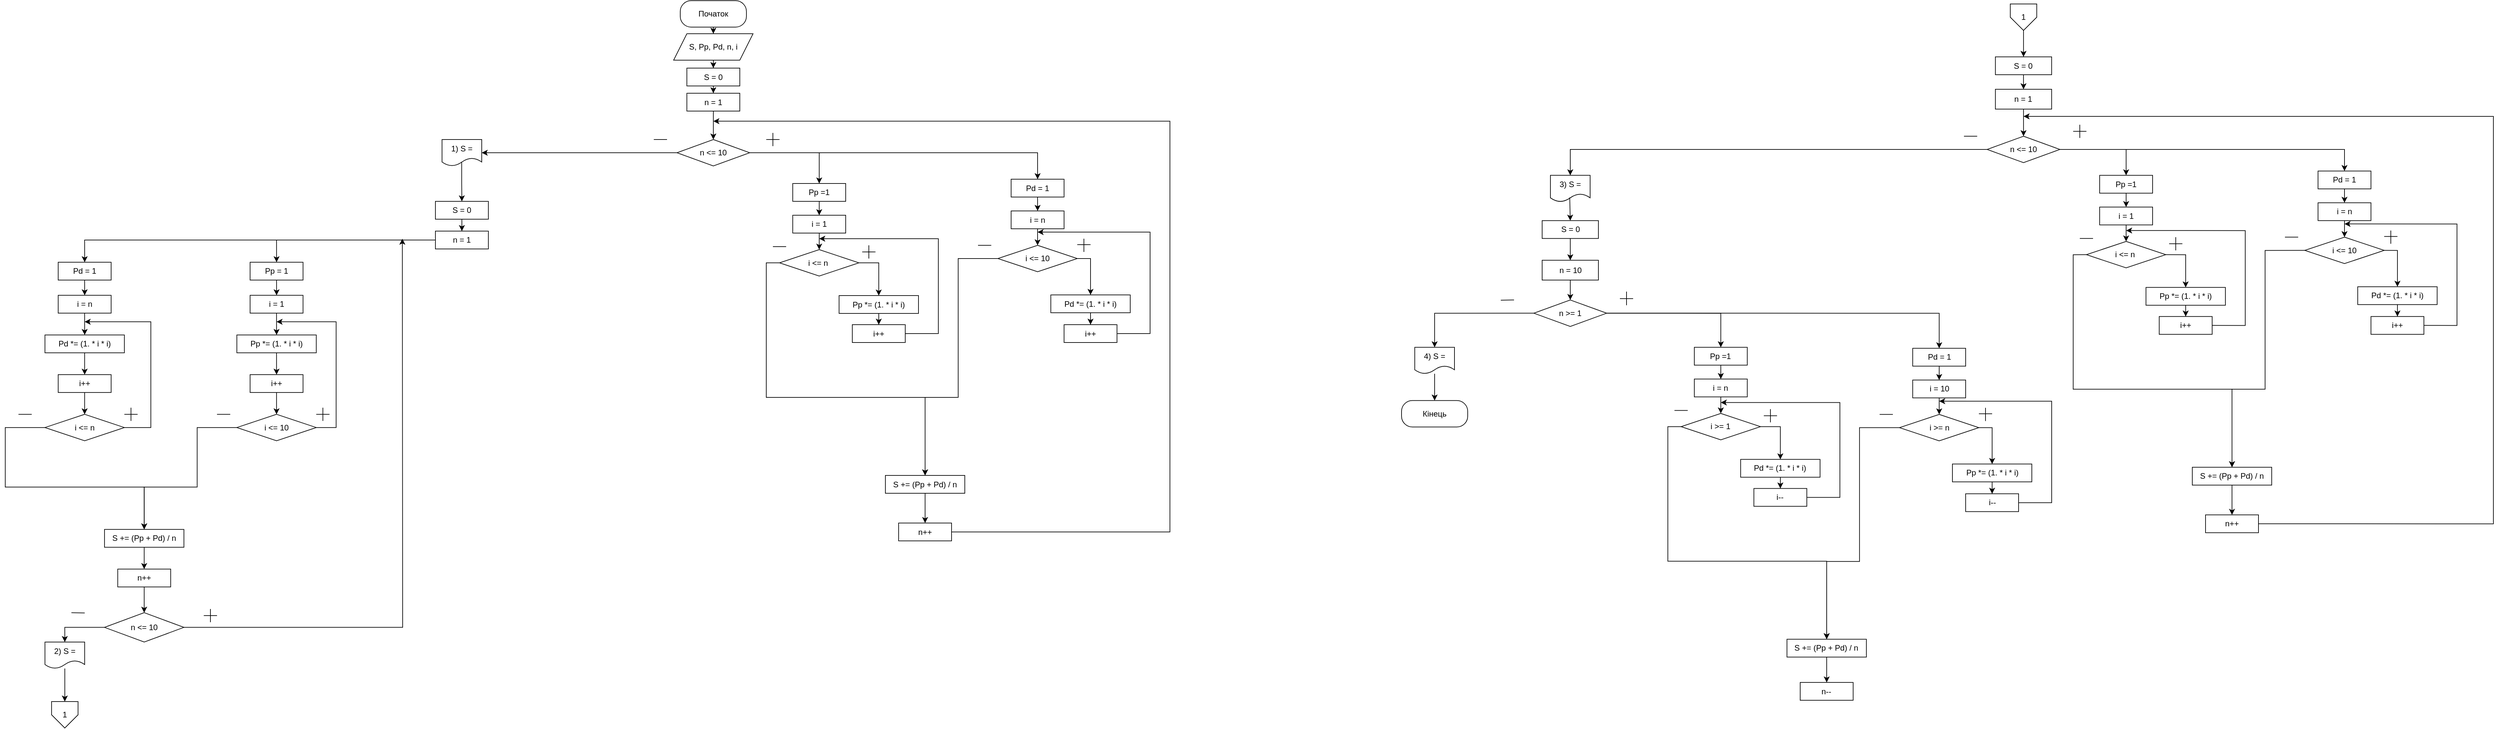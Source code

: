 <mxfile version="13.9.9" type="device"><diagram id="enrXpUHirnTgjSN3l07B" name="Page-1"><mxGraphModel dx="6040" dy="3035" grid="1" gridSize="10" guides="1" tooltips="1" connect="1" arrows="1" fold="1" page="1" pageScale="1" pageWidth="850" pageHeight="1100" math="0" shadow="0"><root><mxCell id="0"/><mxCell id="1" parent="0"/><mxCell id="nS1CBfjWPmIzLKAYrI3c-2" style="edgeStyle=orthogonalEdgeStyle;rounded=0;orthogonalLoop=1;jettySize=auto;html=1;entryX=0.5;entryY=0;entryDx=0;entryDy=0;endArrow=classic;endFill=1;" edge="1" parent="1" source="nS1CBfjWPmIzLKAYrI3c-3" target="nS1CBfjWPmIzLKAYrI3c-5"><mxGeometry relative="1" as="geometry"/></mxCell><mxCell id="nS1CBfjWPmIzLKAYrI3c-3" value="Початок" style="rounded=1;whiteSpace=wrap;html=1;arcSize=41;" vertex="1" parent="1"><mxGeometry x="490" y="-1.776e-15" width="100" height="40" as="geometry"/></mxCell><mxCell id="nS1CBfjWPmIzLKAYrI3c-4" style="edgeStyle=orthogonalEdgeStyle;rounded=0;orthogonalLoop=1;jettySize=auto;html=1;entryX=0.5;entryY=0;entryDx=0;entryDy=0;endArrow=classic;endFill=1;" edge="1" parent="1" source="nS1CBfjWPmIzLKAYrI3c-5" target="nS1CBfjWPmIzLKAYrI3c-7"><mxGeometry relative="1" as="geometry"/></mxCell><mxCell id="nS1CBfjWPmIzLKAYrI3c-5" value="S, Pp, Pd, n, i" style="shape=parallelogram;perimeter=parallelogramPerimeter;whiteSpace=wrap;html=1;fixedSize=1;" vertex="1" parent="1"><mxGeometry x="480" y="50.0" width="120" height="40" as="geometry"/></mxCell><mxCell id="nS1CBfjWPmIzLKAYrI3c-6" style="edgeStyle=orthogonalEdgeStyle;rounded=0;orthogonalLoop=1;jettySize=auto;html=1;entryX=0.5;entryY=0;entryDx=0;entryDy=0;endArrow=classic;endFill=1;" edge="1" parent="1" source="nS1CBfjWPmIzLKAYrI3c-7" target="nS1CBfjWPmIzLKAYrI3c-9"><mxGeometry relative="1" as="geometry"/></mxCell><mxCell id="nS1CBfjWPmIzLKAYrI3c-7" value="S = 0" style="rounded=0;whiteSpace=wrap;html=1;" vertex="1" parent="1"><mxGeometry x="500" y="102" width="80" height="27" as="geometry"/></mxCell><mxCell id="nS1CBfjWPmIzLKAYrI3c-8" style="edgeStyle=orthogonalEdgeStyle;rounded=0;orthogonalLoop=1;jettySize=auto;html=1;entryX=0.5;entryY=0;entryDx=0;entryDy=0;endArrow=classic;endFill=1;" edge="1" parent="1" source="nS1CBfjWPmIzLKAYrI3c-9" target="nS1CBfjWPmIzLKAYrI3c-12"><mxGeometry relative="1" as="geometry"/></mxCell><mxCell id="nS1CBfjWPmIzLKAYrI3c-9" value="n = 1" style="rounded=0;whiteSpace=wrap;html=1;" vertex="1" parent="1"><mxGeometry x="500" y="140" width="80" height="27" as="geometry"/></mxCell><mxCell id="nS1CBfjWPmIzLKAYrI3c-138" style="edgeStyle=orthogonalEdgeStyle;rounded=0;orthogonalLoop=1;jettySize=auto;html=1;exitX=1;exitY=0.5;exitDx=0;exitDy=0;entryX=0.5;entryY=0;entryDx=0;entryDy=0;" edge="1" parent="1" source="nS1CBfjWPmIzLKAYrI3c-12" target="nS1CBfjWPmIzLKAYrI3c-125"><mxGeometry relative="1" as="geometry"/></mxCell><mxCell id="nS1CBfjWPmIzLKAYrI3c-182" style="edgeStyle=orthogonalEdgeStyle;rounded=0;orthogonalLoop=1;jettySize=auto;html=1;exitX=1;exitY=0.5;exitDx=0;exitDy=0;entryX=0.5;entryY=0;entryDx=0;entryDy=0;" edge="1" parent="1" source="nS1CBfjWPmIzLKAYrI3c-12" target="nS1CBfjWPmIzLKAYrI3c-14"><mxGeometry relative="1" as="geometry"/></mxCell><mxCell id="nS1CBfjWPmIzLKAYrI3c-184" style="edgeStyle=orthogonalEdgeStyle;rounded=0;orthogonalLoop=1;jettySize=auto;html=1;exitX=0;exitY=0.5;exitDx=0;exitDy=0;entryX=1;entryY=0.5;entryDx=0;entryDy=0;" edge="1" parent="1" source="nS1CBfjWPmIzLKAYrI3c-12" target="nS1CBfjWPmIzLKAYrI3c-33"><mxGeometry relative="1" as="geometry"/></mxCell><mxCell id="nS1CBfjWPmIzLKAYrI3c-12" value="n &amp;lt;= 10" style="rhombus;whiteSpace=wrap;html=1;" vertex="1" parent="1"><mxGeometry x="485" y="210" width="110" height="40" as="geometry"/></mxCell><mxCell id="nS1CBfjWPmIzLKAYrI3c-13" style="edgeStyle=orthogonalEdgeStyle;rounded=0;orthogonalLoop=1;jettySize=auto;html=1;entryX=0.5;entryY=0;entryDx=0;entryDy=0;endArrow=classic;endFill=1;" edge="1" parent="1" source="nS1CBfjWPmIzLKAYrI3c-14" target="nS1CBfjWPmIzLKAYrI3c-16"><mxGeometry relative="1" as="geometry"/></mxCell><mxCell id="nS1CBfjWPmIzLKAYrI3c-14" value="Pp =1" style="rounded=0;whiteSpace=wrap;html=1;" vertex="1" parent="1"><mxGeometry x="660.01" y="276.5" width="80" height="27" as="geometry"/></mxCell><mxCell id="nS1CBfjWPmIzLKAYrI3c-15" style="edgeStyle=orthogonalEdgeStyle;rounded=0;orthogonalLoop=1;jettySize=auto;html=1;endArrow=classic;endFill=1;" edge="1" parent="1" source="nS1CBfjWPmIzLKAYrI3c-16" target="nS1CBfjWPmIzLKAYrI3c-19"><mxGeometry relative="1" as="geometry"/></mxCell><mxCell id="nS1CBfjWPmIzLKAYrI3c-16" value="i = 1" style="rounded=0;whiteSpace=wrap;html=1;" vertex="1" parent="1"><mxGeometry x="660.01" y="324.5" width="80" height="27" as="geometry"/></mxCell><mxCell id="nS1CBfjWPmIzLKAYrI3c-17" style="edgeStyle=orthogonalEdgeStyle;rounded=0;orthogonalLoop=1;jettySize=auto;html=1;entryX=0.5;entryY=0;entryDx=0;entryDy=0;endArrow=classic;endFill=1;exitX=1;exitY=0.5;exitDx=0;exitDy=0;" edge="1" parent="1" source="nS1CBfjWPmIzLKAYrI3c-19" target="nS1CBfjWPmIzLKAYrI3c-21"><mxGeometry relative="1" as="geometry"><Array as="points"><mxPoint x="790.01" y="397"/><mxPoint x="790.01" y="445"/></Array><mxPoint x="780.01" y="404.5" as="sourcePoint"/></mxGeometry></mxCell><mxCell id="nS1CBfjWPmIzLKAYrI3c-168" style="edgeStyle=orthogonalEdgeStyle;rounded=0;orthogonalLoop=1;jettySize=auto;html=1;exitX=0;exitY=0.5;exitDx=0;exitDy=0;entryX=0.5;entryY=0;entryDx=0;entryDy=0;" edge="1" parent="1" source="nS1CBfjWPmIzLKAYrI3c-19" target="nS1CBfjWPmIzLKAYrI3c-147"><mxGeometry relative="1" as="geometry"><mxPoint x="890.01" y="833.2" as="targetPoint"/><Array as="points"><mxPoint x="620.01" y="397"/><mxPoint x="620.01" y="600"/><mxPoint x="860.01" y="600"/></Array></mxGeometry></mxCell><mxCell id="nS1CBfjWPmIzLKAYrI3c-19" value="i &amp;lt;= n&amp;nbsp;" style="rhombus;whiteSpace=wrap;html=1;" vertex="1" parent="1"><mxGeometry x="640.01" y="376.5" width="120" height="40" as="geometry"/></mxCell><mxCell id="nS1CBfjWPmIzLKAYrI3c-20" style="edgeStyle=orthogonalEdgeStyle;rounded=0;orthogonalLoop=1;jettySize=auto;html=1;entryX=0.5;entryY=0;entryDx=0;entryDy=0;endArrow=classic;endFill=1;" edge="1" parent="1" source="nS1CBfjWPmIzLKAYrI3c-21" target="nS1CBfjWPmIzLKAYrI3c-23"><mxGeometry relative="1" as="geometry"/></mxCell><mxCell id="nS1CBfjWPmIzLKAYrI3c-21" value="Pp *= (1. * i * i)" style="rounded=0;whiteSpace=wrap;html=1;" vertex="1" parent="1"><mxGeometry x="730.01" y="446" width="120" height="27" as="geometry"/></mxCell><mxCell id="nS1CBfjWPmIzLKAYrI3c-139" style="edgeStyle=orthogonalEdgeStyle;rounded=0;orthogonalLoop=1;jettySize=auto;html=1;exitX=1;exitY=0.5;exitDx=0;exitDy=0;" edge="1" parent="1" source="nS1CBfjWPmIzLKAYrI3c-23"><mxGeometry relative="1" as="geometry"><mxPoint x="700.01" y="360" as="targetPoint"/><Array as="points"><mxPoint x="880.01" y="504"/><mxPoint x="880.01" y="360"/></Array></mxGeometry></mxCell><mxCell id="nS1CBfjWPmIzLKAYrI3c-23" value="i++" style="rounded=0;whiteSpace=wrap;html=1;" vertex="1" parent="1"><mxGeometry x="750.01" y="490" width="80" height="27" as="geometry"/></mxCell><mxCell id="nS1CBfjWPmIzLKAYrI3c-32" style="edgeStyle=orthogonalEdgeStyle;rounded=0;orthogonalLoop=1;jettySize=auto;html=1;entryX=0.5;entryY=0;entryDx=0;entryDy=0;endArrow=classic;endFill=1;exitX=0.495;exitY=0.84;exitDx=0;exitDy=0;exitPerimeter=0;" edge="1" parent="1" source="nS1CBfjWPmIzLKAYrI3c-33" target="nS1CBfjWPmIzLKAYrI3c-35"><mxGeometry relative="1" as="geometry"/></mxCell><mxCell id="nS1CBfjWPmIzLKAYrI3c-33" value="1) S =" style="shape=document;whiteSpace=wrap;html=1;boundedLbl=1;" vertex="1" parent="1"><mxGeometry x="130" y="210" width="60" height="40" as="geometry"/></mxCell><mxCell id="nS1CBfjWPmIzLKAYrI3c-34" style="edgeStyle=orthogonalEdgeStyle;rounded=0;orthogonalLoop=1;jettySize=auto;html=1;entryX=0.5;entryY=0;entryDx=0;entryDy=0;endArrow=classic;endFill=1;" edge="1" parent="1" source="nS1CBfjWPmIzLKAYrI3c-35" target="nS1CBfjWPmIzLKAYrI3c-37"><mxGeometry relative="1" as="geometry"/></mxCell><mxCell id="nS1CBfjWPmIzLKAYrI3c-35" value="S = 0" style="rounded=0;whiteSpace=wrap;html=1;" vertex="1" parent="1"><mxGeometry x="120" y="303.5" width="80" height="27" as="geometry"/></mxCell><mxCell id="nS1CBfjWPmIzLKAYrI3c-187" style="edgeStyle=orthogonalEdgeStyle;rounded=0;orthogonalLoop=1;jettySize=auto;html=1;exitX=0;exitY=0.5;exitDx=0;exitDy=0;entryX=0.5;entryY=0;entryDx=0;entryDy=0;" edge="1" parent="1" source="nS1CBfjWPmIzLKAYrI3c-37" target="nS1CBfjWPmIzLKAYrI3c-39"><mxGeometry relative="1" as="geometry"/></mxCell><mxCell id="nS1CBfjWPmIzLKAYrI3c-192" style="edgeStyle=orthogonalEdgeStyle;rounded=0;orthogonalLoop=1;jettySize=auto;html=1;exitX=0;exitY=0.5;exitDx=0;exitDy=0;entryX=0.5;entryY=0;entryDx=0;entryDy=0;" edge="1" parent="1" source="nS1CBfjWPmIzLKAYrI3c-37" target="nS1CBfjWPmIzLKAYrI3c-189"><mxGeometry relative="1" as="geometry"/></mxCell><mxCell id="nS1CBfjWPmIzLKAYrI3c-37" value="n = 1" style="rounded=0;whiteSpace=wrap;html=1;" vertex="1" parent="1"><mxGeometry x="120" y="348.5" width="80" height="27" as="geometry"/></mxCell><mxCell id="nS1CBfjWPmIzLKAYrI3c-38" style="edgeStyle=orthogonalEdgeStyle;rounded=0;orthogonalLoop=1;jettySize=auto;html=1;entryX=0.5;entryY=0;entryDx=0;entryDy=0;endArrow=classic;endFill=1;exitX=0.5;exitY=1;exitDx=0;exitDy=0;" edge="1" parent="1" source="nS1CBfjWPmIzLKAYrI3c-39" target="nS1CBfjWPmIzLKAYrI3c-41"><mxGeometry relative="1" as="geometry"/></mxCell><mxCell id="nS1CBfjWPmIzLKAYrI3c-39" value="Pp = 1" style="rounded=0;whiteSpace=wrap;html=1;" vertex="1" parent="1"><mxGeometry x="-160.06" y="395.58" width="80" height="27" as="geometry"/></mxCell><mxCell id="nS1CBfjWPmIzLKAYrI3c-40" style="edgeStyle=orthogonalEdgeStyle;rounded=0;orthogonalLoop=1;jettySize=auto;html=1;entryX=0.5;entryY=0;entryDx=0;entryDy=0;endArrow=classic;endFill=1;" edge="1" parent="1" source="nS1CBfjWPmIzLKAYrI3c-41" target="nS1CBfjWPmIzLKAYrI3c-442"><mxGeometry relative="1" as="geometry"><mxPoint x="-120.06" y="495.58" as="targetPoint"/></mxGeometry></mxCell><mxCell id="nS1CBfjWPmIzLKAYrI3c-41" value="i = 1" style="rounded=0;whiteSpace=wrap;html=1;" vertex="1" parent="1"><mxGeometry x="-160.06" y="445.58" width="80" height="27" as="geometry"/></mxCell><mxCell id="nS1CBfjWPmIzLKAYrI3c-61" value="&lt;font style=&quot;font-size: 20px&quot;&gt;-&lt;/font&gt;" style="text;html=1;align=center;verticalAlign=middle;resizable=0;points=[];autosize=1;strokeColor=none;fillColor=none;" vertex="1" parent="1"><mxGeometry x="2679.94" y="324.66" width="20" height="20" as="geometry"/></mxCell><mxCell id="nS1CBfjWPmIzLKAYrI3c-525" style="edgeStyle=orthogonalEdgeStyle;rounded=0;orthogonalLoop=1;jettySize=auto;html=1;exitX=0.5;exitY=1;exitDx=0;exitDy=0;entryX=0.5;entryY=0;entryDx=0;entryDy=0;" edge="1" parent="1" source="nS1CBfjWPmIzLKAYrI3c-65" target="nS1CBfjWPmIzLKAYrI3c-482"><mxGeometry relative="1" as="geometry"/></mxCell><mxCell id="nS1CBfjWPmIzLKAYrI3c-65" value="" style="verticalLabelPosition=bottom;verticalAlign=top;html=1;shape=offPageConnector;rounded=0;size=0.5;" vertex="1" parent="1"><mxGeometry x="2499.94" y="5" width="40" height="40" as="geometry"/></mxCell><mxCell id="nS1CBfjWPmIzLKAYrI3c-136" style="edgeStyle=orthogonalEdgeStyle;rounded=0;orthogonalLoop=1;jettySize=auto;html=1;exitX=0.5;exitY=1;exitDx=0;exitDy=0;entryX=0.5;entryY=0;entryDx=0;entryDy=0;" edge="1" parent="1" source="nS1CBfjWPmIzLKAYrI3c-125" target="nS1CBfjWPmIzLKAYrI3c-127"><mxGeometry relative="1" as="geometry"/></mxCell><mxCell id="nS1CBfjWPmIzLKAYrI3c-125" value="Pd = 1" style="rounded=0;whiteSpace=wrap;html=1;" vertex="1" parent="1"><mxGeometry x="990.01" y="270" width="80" height="27" as="geometry"/></mxCell><mxCell id="nS1CBfjWPmIzLKAYrI3c-126" style="edgeStyle=orthogonalEdgeStyle;rounded=0;orthogonalLoop=1;jettySize=auto;html=1;endArrow=classic;endFill=1;" edge="1" source="nS1CBfjWPmIzLKAYrI3c-127" target="nS1CBfjWPmIzLKAYrI3c-129" parent="1"><mxGeometry relative="1" as="geometry"/></mxCell><mxCell id="nS1CBfjWPmIzLKAYrI3c-127" value="i = n" style="rounded=0;whiteSpace=wrap;html=1;" vertex="1" parent="1"><mxGeometry x="990.01" y="318" width="80" height="27" as="geometry"/></mxCell><mxCell id="nS1CBfjWPmIzLKAYrI3c-128" style="edgeStyle=orthogonalEdgeStyle;rounded=0;orthogonalLoop=1;jettySize=auto;html=1;entryX=0.5;entryY=0;entryDx=0;entryDy=0;endArrow=classic;endFill=1;exitX=1;exitY=0.5;exitDx=0;exitDy=0;" edge="1" source="nS1CBfjWPmIzLKAYrI3c-129" target="nS1CBfjWPmIzLKAYrI3c-131" parent="1"><mxGeometry relative="1" as="geometry"><Array as="points"><mxPoint x="1110.01" y="390"/></Array><mxPoint x="1110.01" y="398" as="sourcePoint"/></mxGeometry></mxCell><mxCell id="nS1CBfjWPmIzLKAYrI3c-167" style="edgeStyle=orthogonalEdgeStyle;rounded=0;orthogonalLoop=1;jettySize=auto;html=1;exitX=0;exitY=0.5;exitDx=0;exitDy=0;entryX=0.5;entryY=0;entryDx=0;entryDy=0;" edge="1" parent="1" source="nS1CBfjWPmIzLKAYrI3c-129" target="nS1CBfjWPmIzLKAYrI3c-147"><mxGeometry relative="1" as="geometry"><mxPoint x="910.01" y="700" as="targetPoint"/><Array as="points"><mxPoint x="910.01" y="390"/><mxPoint x="910.01" y="600"/><mxPoint x="860.01" y="600"/></Array></mxGeometry></mxCell><mxCell id="nS1CBfjWPmIzLKAYrI3c-129" value="i &amp;lt;= 10" style="rhombus;whiteSpace=wrap;html=1;" vertex="1" parent="1"><mxGeometry x="970.01" y="370" width="120" height="40" as="geometry"/></mxCell><mxCell id="nS1CBfjWPmIzLKAYrI3c-130" style="edgeStyle=orthogonalEdgeStyle;rounded=0;orthogonalLoop=1;jettySize=auto;html=1;entryX=0.5;entryY=0;entryDx=0;entryDy=0;endArrow=classic;endFill=1;" edge="1" source="nS1CBfjWPmIzLKAYrI3c-131" target="nS1CBfjWPmIzLKAYrI3c-133" parent="1"><mxGeometry relative="1" as="geometry"/></mxCell><mxCell id="nS1CBfjWPmIzLKAYrI3c-131" value="Pd *= (1. * i * i)" style="rounded=0;whiteSpace=wrap;html=1;" vertex="1" parent="1"><mxGeometry x="1050.01" y="445" width="120" height="27" as="geometry"/></mxCell><mxCell id="nS1CBfjWPmIzLKAYrI3c-166" style="edgeStyle=orthogonalEdgeStyle;rounded=0;orthogonalLoop=1;jettySize=auto;html=1;exitX=1;exitY=0.5;exitDx=0;exitDy=0;" edge="1" parent="1" source="nS1CBfjWPmIzLKAYrI3c-133"><mxGeometry relative="1" as="geometry"><mxPoint x="1030.01" y="350" as="targetPoint"/><Array as="points"><mxPoint x="1200.01" y="504"/><mxPoint x="1200.01" y="350"/></Array></mxGeometry></mxCell><mxCell id="nS1CBfjWPmIzLKAYrI3c-133" value="i++" style="rounded=0;whiteSpace=wrap;html=1;" vertex="1" parent="1"><mxGeometry x="1070.01" y="490" width="80" height="27" as="geometry"/></mxCell><mxCell id="nS1CBfjWPmIzLKAYrI3c-144" value="" style="endArrow=none;html=1;" edge="1" parent="1"><mxGeometry width="50" height="50" relative="1" as="geometry"><mxPoint x="765.01" y="380" as="sourcePoint"/><mxPoint x="785.01" y="380" as="targetPoint"/></mxGeometry></mxCell><mxCell id="nS1CBfjWPmIzLKAYrI3c-145" value="" style="endArrow=none;html=1;" edge="1" parent="1"><mxGeometry width="50" height="50" relative="1" as="geometry"><mxPoint x="775.01" y="390" as="sourcePoint"/><mxPoint x="775.01" y="370" as="targetPoint"/></mxGeometry></mxCell><mxCell id="nS1CBfjWPmIzLKAYrI3c-146" style="edgeStyle=orthogonalEdgeStyle;rounded=0;orthogonalLoop=1;jettySize=auto;html=1;entryX=0.5;entryY=0;entryDx=0;entryDy=0;endArrow=classic;endFill=1;" edge="1" source="nS1CBfjWPmIzLKAYrI3c-147" target="nS1CBfjWPmIzLKAYrI3c-613" parent="1"><mxGeometry relative="1" as="geometry"><mxPoint x="860.01" y="790" as="targetPoint"/></mxGeometry></mxCell><mxCell id="nS1CBfjWPmIzLKAYrI3c-147" value="S += (Pp + Pd) / n" style="rounded=0;whiteSpace=wrap;html=1;" vertex="1" parent="1"><mxGeometry x="800.01" y="718" width="120" height="27" as="geometry"/></mxCell><mxCell id="nS1CBfjWPmIzLKAYrI3c-183" style="edgeStyle=orthogonalEdgeStyle;rounded=0;orthogonalLoop=1;jettySize=auto;html=1;exitX=1;exitY=0.5;exitDx=0;exitDy=0;" edge="1" parent="1" source="nS1CBfjWPmIzLKAYrI3c-613"><mxGeometry relative="1" as="geometry"><mxPoint x="540" y="182.286" as="targetPoint"/><mxPoint x="900.01" y="803.5" as="sourcePoint"/><Array as="points"><mxPoint x="1230" y="803"/><mxPoint x="1230" y="182"/></Array></mxGeometry></mxCell><mxCell id="nS1CBfjWPmIzLKAYrI3c-164" value="" style="endArrow=none;html=1;" edge="1" parent="1"><mxGeometry width="50" height="50" relative="1" as="geometry"><mxPoint x="1100.01" y="380" as="sourcePoint"/><mxPoint x="1100.01" y="360" as="targetPoint"/></mxGeometry></mxCell><mxCell id="nS1CBfjWPmIzLKAYrI3c-165" value="" style="endArrow=none;html=1;" edge="1" parent="1"><mxGeometry width="50" height="50" relative="1" as="geometry"><mxPoint x="1090.01" y="369" as="sourcePoint"/><mxPoint x="1110.01" y="369" as="targetPoint"/></mxGeometry></mxCell><mxCell id="nS1CBfjWPmIzLKAYrI3c-169" value="" style="endArrow=none;html=1;" edge="1" parent="1"><mxGeometry width="50" height="50" relative="1" as="geometry"><mxPoint x="940.01" y="370" as="sourcePoint"/><mxPoint x="960.01" y="370" as="targetPoint"/></mxGeometry></mxCell><mxCell id="nS1CBfjWPmIzLKAYrI3c-170" value="" style="endArrow=none;html=1;" edge="1" parent="1"><mxGeometry width="50" height="50" relative="1" as="geometry"><mxPoint x="630.01" y="372" as="sourcePoint"/><mxPoint x="650.01" y="372" as="targetPoint"/></mxGeometry></mxCell><mxCell id="nS1CBfjWPmIzLKAYrI3c-180" value="" style="endArrow=none;html=1;" edge="1" parent="1"><mxGeometry width="50" height="50" relative="1" as="geometry"><mxPoint x="620" y="210" as="sourcePoint"/><mxPoint x="640" y="210" as="targetPoint"/></mxGeometry></mxCell><mxCell id="nS1CBfjWPmIzLKAYrI3c-181" value="" style="endArrow=none;html=1;" edge="1" parent="1"><mxGeometry width="50" height="50" relative="1" as="geometry"><mxPoint x="630" y="220" as="sourcePoint"/><mxPoint x="630" y="200" as="targetPoint"/></mxGeometry></mxCell><mxCell id="nS1CBfjWPmIzLKAYrI3c-186" value="" style="endArrow=none;html=1;" edge="1" parent="1"><mxGeometry width="50" height="50" relative="1" as="geometry"><mxPoint x="450" y="210" as="sourcePoint"/><mxPoint x="470" y="210" as="targetPoint"/></mxGeometry></mxCell><mxCell id="nS1CBfjWPmIzLKAYrI3c-188" style="edgeStyle=orthogonalEdgeStyle;rounded=0;orthogonalLoop=1;jettySize=auto;html=1;entryX=0.5;entryY=0;entryDx=0;entryDy=0;endArrow=classic;endFill=1;" edge="1" source="nS1CBfjWPmIzLKAYrI3c-189" target="nS1CBfjWPmIzLKAYrI3c-191" parent="1"><mxGeometry relative="1" as="geometry"/></mxCell><mxCell id="nS1CBfjWPmIzLKAYrI3c-189" value="Pd = 1" style="rounded=0;whiteSpace=wrap;html=1;" vertex="1" parent="1"><mxGeometry x="-450.06" y="395.58" width="80" height="27" as="geometry"/></mxCell><mxCell id="nS1CBfjWPmIzLKAYrI3c-190" style="edgeStyle=orthogonalEdgeStyle;rounded=0;orthogonalLoop=1;jettySize=auto;html=1;entryX=0.5;entryY=0;entryDx=0;entryDy=0;endArrow=classic;endFill=1;" edge="1" source="nS1CBfjWPmIzLKAYrI3c-191" parent="1" target="nS1CBfjWPmIzLKAYrI3c-443"><mxGeometry relative="1" as="geometry"><mxPoint x="-410.06" y="495.58" as="targetPoint"/></mxGeometry></mxCell><mxCell id="nS1CBfjWPmIzLKAYrI3c-191" value="i = n" style="rounded=0;whiteSpace=wrap;html=1;" vertex="1" parent="1"><mxGeometry x="-450.06" y="445.58" width="80" height="27" as="geometry"/></mxCell><mxCell id="nS1CBfjWPmIzLKAYrI3c-418" style="edgeStyle=orthogonalEdgeStyle;rounded=0;orthogonalLoop=1;jettySize=auto;html=1;entryX=0.5;entryY=0;entryDx=0;entryDy=0;endArrow=classic;endFill=1;exitX=0;exitY=0.5;exitDx=0;exitDy=0;" edge="1" parent="1" target="nS1CBfjWPmIzLKAYrI3c-440"><mxGeometry relative="1" as="geometry"><Array as="points"><mxPoint x="2140" y="747.08"/><mxPoint x="2140" y="977.08"/><mxPoint x="2230" y="977.08"/></Array><mxPoint x="2170" y="747.08" as="sourcePoint"/></mxGeometry></mxCell><mxCell id="nS1CBfjWPmIzLKAYrI3c-446" value="" style="edgeStyle=orthogonalEdgeStyle;rounded=0;orthogonalLoop=1;jettySize=auto;html=1;" edge="1" parent="1" source="nS1CBfjWPmIzLKAYrI3c-442" target="nS1CBfjWPmIzLKAYrI3c-444"><mxGeometry relative="1" as="geometry"/></mxCell><mxCell id="nS1CBfjWPmIzLKAYrI3c-442" value="Pp *= (1. * i * i)" style="rounded=0;whiteSpace=wrap;html=1;" vertex="1" parent="1"><mxGeometry x="-180.06" y="505.58" width="120" height="27" as="geometry"/></mxCell><mxCell id="nS1CBfjWPmIzLKAYrI3c-447" value="" style="edgeStyle=orthogonalEdgeStyle;rounded=0;orthogonalLoop=1;jettySize=auto;html=1;" edge="1" parent="1" source="nS1CBfjWPmIzLKAYrI3c-443" target="nS1CBfjWPmIzLKAYrI3c-445"><mxGeometry relative="1" as="geometry"/></mxCell><mxCell id="nS1CBfjWPmIzLKAYrI3c-443" value="Pd *= (1. * i * i)" style="rounded=0;whiteSpace=wrap;html=1;" vertex="1" parent="1"><mxGeometry x="-470.06" y="505.58" width="120" height="27" as="geometry"/></mxCell><mxCell id="nS1CBfjWPmIzLKAYrI3c-450" value="" style="edgeStyle=orthogonalEdgeStyle;rounded=0;orthogonalLoop=1;jettySize=auto;html=1;" edge="1" parent="1" source="nS1CBfjWPmIzLKAYrI3c-444" target="nS1CBfjWPmIzLKAYrI3c-448"><mxGeometry relative="1" as="geometry"/></mxCell><mxCell id="nS1CBfjWPmIzLKAYrI3c-444" value="i++" style="rounded=0;whiteSpace=wrap;html=1;" vertex="1" parent="1"><mxGeometry x="-160.06" y="565.58" width="80" height="27" as="geometry"/></mxCell><mxCell id="nS1CBfjWPmIzLKAYrI3c-451" value="" style="edgeStyle=orthogonalEdgeStyle;rounded=0;orthogonalLoop=1;jettySize=auto;html=1;" edge="1" parent="1" source="nS1CBfjWPmIzLKAYrI3c-445" target="nS1CBfjWPmIzLKAYrI3c-449"><mxGeometry relative="1" as="geometry"/></mxCell><mxCell id="nS1CBfjWPmIzLKAYrI3c-445" value="i++" style="rounded=0;whiteSpace=wrap;html=1;" vertex="1" parent="1"><mxGeometry x="-450.06" y="565.58" width="80" height="27" as="geometry"/></mxCell><mxCell id="nS1CBfjWPmIzLKAYrI3c-452" style="edgeStyle=orthogonalEdgeStyle;rounded=0;orthogonalLoop=1;jettySize=auto;html=1;exitX=1;exitY=0.5;exitDx=0;exitDy=0;" edge="1" parent="1" source="nS1CBfjWPmIzLKAYrI3c-448"><mxGeometry relative="1" as="geometry"><mxPoint x="-120.06" y="485.58" as="targetPoint"/><Array as="points"><mxPoint x="-30.06" y="645.58"/><mxPoint x="-30.06" y="485.58"/></Array></mxGeometry></mxCell><mxCell id="nS1CBfjWPmIzLKAYrI3c-461" style="edgeStyle=orthogonalEdgeStyle;rounded=0;orthogonalLoop=1;jettySize=auto;html=1;exitX=0;exitY=0.5;exitDx=0;exitDy=0;entryX=0.5;entryY=0;entryDx=0;entryDy=0;" edge="1" parent="1" source="nS1CBfjWPmIzLKAYrI3c-448" target="nS1CBfjWPmIzLKAYrI3c-459"><mxGeometry relative="1" as="geometry"><Array as="points"><mxPoint x="-240.06" y="645.58"/><mxPoint x="-240.06" y="735.58"/><mxPoint x="-320.06" y="735.58"/></Array></mxGeometry></mxCell><mxCell id="nS1CBfjWPmIzLKAYrI3c-448" value="i &lt;= 10" style="rhombus;whiteSpace=wrap;html=1;" vertex="1" parent="1"><mxGeometry x="-180.06" y="625.58" width="120" height="40" as="geometry"/></mxCell><mxCell id="nS1CBfjWPmIzLKAYrI3c-453" style="edgeStyle=orthogonalEdgeStyle;rounded=0;orthogonalLoop=1;jettySize=auto;html=1;exitX=1;exitY=0.5;exitDx=0;exitDy=0;" edge="1" parent="1" source="nS1CBfjWPmIzLKAYrI3c-449"><mxGeometry relative="1" as="geometry"><mxPoint x="-410.06" y="485.58" as="targetPoint"/><Array as="points"><mxPoint x="-310.06" y="645.58"/><mxPoint x="-310.06" y="485.58"/></Array></mxGeometry></mxCell><mxCell id="nS1CBfjWPmIzLKAYrI3c-462" style="edgeStyle=orthogonalEdgeStyle;rounded=0;orthogonalLoop=1;jettySize=auto;html=1;exitX=0;exitY=0.5;exitDx=0;exitDy=0;entryX=0.5;entryY=0;entryDx=0;entryDy=0;" edge="1" parent="1" source="nS1CBfjWPmIzLKAYrI3c-449" target="nS1CBfjWPmIzLKAYrI3c-459"><mxGeometry relative="1" as="geometry"><Array as="points"><mxPoint x="-530.06" y="645.58"/><mxPoint x="-530.06" y="735.58"/><mxPoint x="-320.06" y="735.58"/></Array></mxGeometry></mxCell><mxCell id="nS1CBfjWPmIzLKAYrI3c-449" value="i &lt;= n" style="rhombus;whiteSpace=wrap;html=1;" vertex="1" parent="1"><mxGeometry x="-470.06" y="625.58" width="120" height="40" as="geometry"/></mxCell><mxCell id="nS1CBfjWPmIzLKAYrI3c-454" value="" style="endArrow=none;html=1;" edge="1" parent="1"><mxGeometry width="50" height="50" relative="1" as="geometry"><mxPoint x="-340.06" y="635.58" as="sourcePoint"/><mxPoint x="-340.06" y="615.58" as="targetPoint"/></mxGeometry></mxCell><mxCell id="nS1CBfjWPmIzLKAYrI3c-455" value="" style="endArrow=none;html=1;" edge="1" parent="1"><mxGeometry width="50" height="50" relative="1" as="geometry"><mxPoint x="-350.06" y="625.58" as="sourcePoint"/><mxPoint x="-330.06" y="625.58" as="targetPoint"/></mxGeometry></mxCell><mxCell id="nS1CBfjWPmIzLKAYrI3c-456" value="" style="endArrow=none;html=1;" edge="1" parent="1"><mxGeometry width="50" height="50" relative="1" as="geometry"><mxPoint x="-50.06" y="635.58" as="sourcePoint"/><mxPoint x="-50.06" y="615.58" as="targetPoint"/></mxGeometry></mxCell><mxCell id="nS1CBfjWPmIzLKAYrI3c-457" value="" style="endArrow=none;html=1;" edge="1" parent="1"><mxGeometry width="50" height="50" relative="1" as="geometry"><mxPoint x="-60.06" y="625.58" as="sourcePoint"/><mxPoint x="-40.06" y="625.58" as="targetPoint"/></mxGeometry></mxCell><mxCell id="nS1CBfjWPmIzLKAYrI3c-458" value="" style="edgeStyle=orthogonalEdgeStyle;rounded=0;orthogonalLoop=1;jettySize=auto;html=1;" edge="1" source="nS1CBfjWPmIzLKAYrI3c-459" target="nS1CBfjWPmIzLKAYrI3c-460" parent="1"><mxGeometry relative="1" as="geometry"/></mxCell><mxCell id="nS1CBfjWPmIzLKAYrI3c-459" value="S += (Pp + Pd) / n" style="rounded=0;whiteSpace=wrap;html=1;" vertex="1" parent="1"><mxGeometry x="-380.06" y="799.66" width="120" height="27" as="geometry"/></mxCell><mxCell id="nS1CBfjWPmIzLKAYrI3c-467" value="" style="edgeStyle=orthogonalEdgeStyle;rounded=0;orthogonalLoop=1;jettySize=auto;html=1;" edge="1" parent="1" source="nS1CBfjWPmIzLKAYrI3c-460" target="nS1CBfjWPmIzLKAYrI3c-466"><mxGeometry relative="1" as="geometry"/></mxCell><mxCell id="nS1CBfjWPmIzLKAYrI3c-460" value="n++" style="rounded=0;whiteSpace=wrap;html=1;" vertex="1" parent="1"><mxGeometry x="-360.06" y="859.66" width="80" height="27" as="geometry"/></mxCell><mxCell id="nS1CBfjWPmIzLKAYrI3c-463" value="" style="endArrow=none;html=1;" edge="1" parent="1"><mxGeometry width="50" height="50" relative="1" as="geometry"><mxPoint x="-210.06" y="625.58" as="sourcePoint"/><mxPoint x="-190.06" y="625.58" as="targetPoint"/></mxGeometry></mxCell><mxCell id="nS1CBfjWPmIzLKAYrI3c-464" value="" style="endArrow=none;html=1;" edge="1" parent="1"><mxGeometry width="50" height="50" relative="1" as="geometry"><mxPoint x="-510.06" y="625.58" as="sourcePoint"/><mxPoint x="-490.06" y="625.58" as="targetPoint"/></mxGeometry></mxCell><mxCell id="nS1CBfjWPmIzLKAYrI3c-468" style="edgeStyle=orthogonalEdgeStyle;rounded=0;orthogonalLoop=1;jettySize=auto;html=1;exitX=1;exitY=0.5;exitDx=0;exitDy=0;" edge="1" parent="1" source="nS1CBfjWPmIzLKAYrI3c-466"><mxGeometry relative="1" as="geometry"><mxPoint x="70" y="360" as="targetPoint"/></mxGeometry></mxCell><mxCell id="nS1CBfjWPmIzLKAYrI3c-473" style="edgeStyle=orthogonalEdgeStyle;rounded=0;orthogonalLoop=1;jettySize=auto;html=1;exitX=0;exitY=0.5;exitDx=0;exitDy=0;entryX=0.5;entryY=0;entryDx=0;entryDy=0;" edge="1" parent="1" source="nS1CBfjWPmIzLKAYrI3c-466" target="nS1CBfjWPmIzLKAYrI3c-472"><mxGeometry relative="1" as="geometry"/></mxCell><mxCell id="nS1CBfjWPmIzLKAYrI3c-466" value="n &lt;= 10" style="rhombus;whiteSpace=wrap;html=1;" vertex="1" parent="1"><mxGeometry x="-380.06" y="925.58" width="120" height="44.42" as="geometry"/></mxCell><mxCell id="nS1CBfjWPmIzLKAYrI3c-469" value="" style="endArrow=none;html=1;" edge="1" parent="1"><mxGeometry width="50" height="50" relative="1" as="geometry"><mxPoint x="-220" y="940.0" as="sourcePoint"/><mxPoint x="-220" y="920" as="targetPoint"/></mxGeometry></mxCell><mxCell id="nS1CBfjWPmIzLKAYrI3c-470" value="" style="endArrow=none;html=1;" edge="1" parent="1"><mxGeometry width="50" height="50" relative="1" as="geometry"><mxPoint x="-230.06" y="930" as="sourcePoint"/><mxPoint x="-210" y="930" as="targetPoint"/></mxGeometry></mxCell><mxCell id="nS1CBfjWPmIzLKAYrI3c-476" value="" style="edgeStyle=orthogonalEdgeStyle;rounded=0;orthogonalLoop=1;jettySize=auto;html=1;entryX=0.5;entryY=0;entryDx=0;entryDy=0;" edge="1" parent="1" source="nS1CBfjWPmIzLKAYrI3c-472" target="nS1CBfjWPmIzLKAYrI3c-477"><mxGeometry relative="1" as="geometry"><mxPoint x="-440.06" y="1060" as="targetPoint"/></mxGeometry></mxCell><mxCell id="nS1CBfjWPmIzLKAYrI3c-472" value="2) S =" style="shape=document;whiteSpace=wrap;html=1;boundedLbl=1;" vertex="1" parent="1"><mxGeometry x="-470.06" y="970" width="60" height="40" as="geometry"/></mxCell><mxCell id="nS1CBfjWPmIzLKAYrI3c-474" value="" style="endArrow=none;html=1;" edge="1" parent="1"><mxGeometry width="50" height="50" relative="1" as="geometry"><mxPoint x="-430.06" y="925.58" as="sourcePoint"/><mxPoint x="-410" y="926" as="targetPoint"/></mxGeometry></mxCell><mxCell id="nS1CBfjWPmIzLKAYrI3c-477" value="" style="verticalLabelPosition=bottom;verticalAlign=top;html=1;shape=offPageConnector;rounded=0;size=0.5;" vertex="1" parent="1"><mxGeometry x="-460.06" y="1060" width="40" height="40" as="geometry"/></mxCell><mxCell id="nS1CBfjWPmIzLKAYrI3c-478" value="1" style="text;html=1;strokeColor=none;fillColor=none;align=center;verticalAlign=middle;whiteSpace=wrap;rounded=0;" vertex="1" parent="1"><mxGeometry x="-450.06" y="1070" width="20" height="20" as="geometry"/></mxCell><mxCell id="nS1CBfjWPmIzLKAYrI3c-479" value="1" style="text;html=1;strokeColor=none;fillColor=none;align=center;verticalAlign=middle;whiteSpace=wrap;rounded=0;" vertex="1" parent="1"><mxGeometry x="2514.94" y="15" width="10" height="20" as="geometry"/></mxCell><mxCell id="nS1CBfjWPmIzLKAYrI3c-481" style="edgeStyle=orthogonalEdgeStyle;rounded=0;orthogonalLoop=1;jettySize=auto;html=1;entryX=0.5;entryY=0;entryDx=0;entryDy=0;endArrow=classic;endFill=1;" edge="1" source="nS1CBfjWPmIzLKAYrI3c-482" target="nS1CBfjWPmIzLKAYrI3c-484" parent="1"><mxGeometry relative="1" as="geometry"/></mxCell><mxCell id="nS1CBfjWPmIzLKAYrI3c-482" value="S = 0" style="rounded=0;whiteSpace=wrap;html=1;" vertex="1" parent="1"><mxGeometry x="2477.44" y="85" width="85" height="27" as="geometry"/></mxCell><mxCell id="nS1CBfjWPmIzLKAYrI3c-483" style="edgeStyle=orthogonalEdgeStyle;rounded=0;orthogonalLoop=1;jettySize=auto;html=1;entryX=0.5;entryY=0;entryDx=0;entryDy=0;endArrow=classic;endFill=1;" edge="1" source="nS1CBfjWPmIzLKAYrI3c-484" target="nS1CBfjWPmIzLKAYrI3c-487" parent="1"><mxGeometry relative="1" as="geometry"/></mxCell><mxCell id="nS1CBfjWPmIzLKAYrI3c-484" value="n = 1" style="rounded=0;whiteSpace=wrap;html=1;" vertex="1" parent="1"><mxGeometry x="2477.44" y="134" width="85" height="30" as="geometry"/></mxCell><mxCell id="nS1CBfjWPmIzLKAYrI3c-485" style="edgeStyle=orthogonalEdgeStyle;rounded=0;orthogonalLoop=1;jettySize=auto;html=1;exitX=1;exitY=0.5;exitDx=0;exitDy=0;entryX=0.5;entryY=0;entryDx=0;entryDy=0;" edge="1" source="nS1CBfjWPmIzLKAYrI3c-487" target="nS1CBfjWPmIzLKAYrI3c-500" parent="1"><mxGeometry relative="1" as="geometry"/></mxCell><mxCell id="nS1CBfjWPmIzLKAYrI3c-486" style="edgeStyle=orthogonalEdgeStyle;rounded=0;orthogonalLoop=1;jettySize=auto;html=1;exitX=1;exitY=0.5;exitDx=0;exitDy=0;entryX=0.5;entryY=0;entryDx=0;entryDy=0;" edge="1" source="nS1CBfjWPmIzLKAYrI3c-487" target="nS1CBfjWPmIzLKAYrI3c-489" parent="1"><mxGeometry relative="1" as="geometry"/></mxCell><mxCell id="nS1CBfjWPmIzLKAYrI3c-487" value="n &amp;lt;= 10" style="rhombus;whiteSpace=wrap;html=1;" vertex="1" parent="1"><mxGeometry x="2464.94" y="205" width="110" height="40" as="geometry"/></mxCell><mxCell id="nS1CBfjWPmIzLKAYrI3c-488" style="edgeStyle=orthogonalEdgeStyle;rounded=0;orthogonalLoop=1;jettySize=auto;html=1;entryX=0.5;entryY=0;entryDx=0;entryDy=0;endArrow=classic;endFill=1;" edge="1" source="nS1CBfjWPmIzLKAYrI3c-489" target="nS1CBfjWPmIzLKAYrI3c-491" parent="1"><mxGeometry relative="1" as="geometry"/></mxCell><mxCell id="nS1CBfjWPmIzLKAYrI3c-489" value="Pp =1" style="rounded=0;whiteSpace=wrap;html=1;" vertex="1" parent="1"><mxGeometry x="2635.01" y="264.16" width="80" height="27" as="geometry"/></mxCell><mxCell id="nS1CBfjWPmIzLKAYrI3c-490" style="edgeStyle=orthogonalEdgeStyle;rounded=0;orthogonalLoop=1;jettySize=auto;html=1;endArrow=classic;endFill=1;" edge="1" source="nS1CBfjWPmIzLKAYrI3c-491" target="nS1CBfjWPmIzLKAYrI3c-494" parent="1"><mxGeometry relative="1" as="geometry"/></mxCell><mxCell id="nS1CBfjWPmIzLKAYrI3c-491" value="i = 1" style="rounded=0;whiteSpace=wrap;html=1;" vertex="1" parent="1"><mxGeometry x="2635.01" y="312.16" width="80" height="27" as="geometry"/></mxCell><mxCell id="nS1CBfjWPmIzLKAYrI3c-492" style="edgeStyle=orthogonalEdgeStyle;rounded=0;orthogonalLoop=1;jettySize=auto;html=1;entryX=0.5;entryY=0;entryDx=0;entryDy=0;endArrow=classic;endFill=1;exitX=1;exitY=0.5;exitDx=0;exitDy=0;" edge="1" source="nS1CBfjWPmIzLKAYrI3c-494" target="nS1CBfjWPmIzLKAYrI3c-496" parent="1"><mxGeometry relative="1" as="geometry"><Array as="points"><mxPoint x="2765.01" y="384.66"/><mxPoint x="2765.01" y="432.66"/></Array><mxPoint x="2755.01" y="392.16" as="sourcePoint"/></mxGeometry></mxCell><mxCell id="nS1CBfjWPmIzLKAYrI3c-493" style="edgeStyle=orthogonalEdgeStyle;rounded=0;orthogonalLoop=1;jettySize=auto;html=1;exitX=0;exitY=0.5;exitDx=0;exitDy=0;entryX=0.5;entryY=0;entryDx=0;entryDy=0;" edge="1" source="nS1CBfjWPmIzLKAYrI3c-494" target="nS1CBfjWPmIzLKAYrI3c-513" parent="1"><mxGeometry relative="1" as="geometry"><mxPoint x="2865.01" y="820.86" as="targetPoint"/><Array as="points"><mxPoint x="2595.01" y="384.66"/><mxPoint x="2595.01" y="587.66"/><mxPoint x="2835.01" y="587.66"/></Array></mxGeometry></mxCell><mxCell id="nS1CBfjWPmIzLKAYrI3c-494" value="i &amp;lt;= n&amp;nbsp;" style="rhombus;whiteSpace=wrap;html=1;" vertex="1" parent="1"><mxGeometry x="2615.01" y="364.16" width="120" height="40" as="geometry"/></mxCell><mxCell id="nS1CBfjWPmIzLKAYrI3c-495" style="edgeStyle=orthogonalEdgeStyle;rounded=0;orthogonalLoop=1;jettySize=auto;html=1;entryX=0.5;entryY=0;entryDx=0;entryDy=0;endArrow=classic;endFill=1;" edge="1" source="nS1CBfjWPmIzLKAYrI3c-496" target="nS1CBfjWPmIzLKAYrI3c-498" parent="1"><mxGeometry relative="1" as="geometry"/></mxCell><mxCell id="nS1CBfjWPmIzLKAYrI3c-496" value="Pp *= (1. * i * i)" style="rounded=0;whiteSpace=wrap;html=1;" vertex="1" parent="1"><mxGeometry x="2705.01" y="433.66" width="120" height="27" as="geometry"/></mxCell><mxCell id="nS1CBfjWPmIzLKAYrI3c-497" style="edgeStyle=orthogonalEdgeStyle;rounded=0;orthogonalLoop=1;jettySize=auto;html=1;exitX=1;exitY=0.5;exitDx=0;exitDy=0;" edge="1" source="nS1CBfjWPmIzLKAYrI3c-498" parent="1"><mxGeometry relative="1" as="geometry"><mxPoint x="2675.01" y="347.66" as="targetPoint"/><Array as="points"><mxPoint x="2855.01" y="491.66"/><mxPoint x="2855.01" y="347.66"/></Array></mxGeometry></mxCell><mxCell id="nS1CBfjWPmIzLKAYrI3c-498" value="i++" style="rounded=0;whiteSpace=wrap;html=1;" vertex="1" parent="1"><mxGeometry x="2725.01" y="477.66" width="80" height="27" as="geometry"/></mxCell><mxCell id="nS1CBfjWPmIzLKAYrI3c-499" style="edgeStyle=orthogonalEdgeStyle;rounded=0;orthogonalLoop=1;jettySize=auto;html=1;exitX=0.5;exitY=1;exitDx=0;exitDy=0;entryX=0.5;entryY=0;entryDx=0;entryDy=0;" edge="1" source="nS1CBfjWPmIzLKAYrI3c-500" target="nS1CBfjWPmIzLKAYrI3c-502" parent="1"><mxGeometry relative="1" as="geometry"/></mxCell><mxCell id="nS1CBfjWPmIzLKAYrI3c-500" value="Pd = 1" style="rounded=0;whiteSpace=wrap;html=1;" vertex="1" parent="1"><mxGeometry x="2965.01" y="257.66" width="80" height="27" as="geometry"/></mxCell><mxCell id="nS1CBfjWPmIzLKAYrI3c-501" style="edgeStyle=orthogonalEdgeStyle;rounded=0;orthogonalLoop=1;jettySize=auto;html=1;endArrow=classic;endFill=1;" edge="1" source="nS1CBfjWPmIzLKAYrI3c-502" target="nS1CBfjWPmIzLKAYrI3c-505" parent="1"><mxGeometry relative="1" as="geometry"/></mxCell><mxCell id="nS1CBfjWPmIzLKAYrI3c-502" value="i = n" style="rounded=0;whiteSpace=wrap;html=1;" vertex="1" parent="1"><mxGeometry x="2965.01" y="305.66" width="80" height="27" as="geometry"/></mxCell><mxCell id="nS1CBfjWPmIzLKAYrI3c-503" style="edgeStyle=orthogonalEdgeStyle;rounded=0;orthogonalLoop=1;jettySize=auto;html=1;entryX=0.5;entryY=0;entryDx=0;entryDy=0;endArrow=classic;endFill=1;exitX=1;exitY=0.5;exitDx=0;exitDy=0;" edge="1" source="nS1CBfjWPmIzLKAYrI3c-505" target="nS1CBfjWPmIzLKAYrI3c-507" parent="1"><mxGeometry relative="1" as="geometry"><Array as="points"><mxPoint x="3085.01" y="377.66"/></Array><mxPoint x="3085.01" y="385.66" as="sourcePoint"/></mxGeometry></mxCell><mxCell id="nS1CBfjWPmIzLKAYrI3c-504" style="edgeStyle=orthogonalEdgeStyle;rounded=0;orthogonalLoop=1;jettySize=auto;html=1;exitX=0;exitY=0.5;exitDx=0;exitDy=0;entryX=0.5;entryY=0;entryDx=0;entryDy=0;" edge="1" source="nS1CBfjWPmIzLKAYrI3c-505" target="nS1CBfjWPmIzLKAYrI3c-513" parent="1"><mxGeometry relative="1" as="geometry"><mxPoint x="2885.01" y="687.66" as="targetPoint"/><Array as="points"><mxPoint x="2885.01" y="377.66"/><mxPoint x="2885.01" y="587.66"/><mxPoint x="2835.01" y="587.66"/></Array></mxGeometry></mxCell><mxCell id="nS1CBfjWPmIzLKAYrI3c-505" value="i &amp;lt;= 10" style="rhombus;whiteSpace=wrap;html=1;" vertex="1" parent="1"><mxGeometry x="2945.01" y="357.66" width="120" height="40" as="geometry"/></mxCell><mxCell id="nS1CBfjWPmIzLKAYrI3c-506" style="edgeStyle=orthogonalEdgeStyle;rounded=0;orthogonalLoop=1;jettySize=auto;html=1;entryX=0.5;entryY=0;entryDx=0;entryDy=0;endArrow=classic;endFill=1;" edge="1" source="nS1CBfjWPmIzLKAYrI3c-507" target="nS1CBfjWPmIzLKAYrI3c-509" parent="1"><mxGeometry relative="1" as="geometry"/></mxCell><mxCell id="nS1CBfjWPmIzLKAYrI3c-507" value="Pd *= (1. * i * i)" style="rounded=0;whiteSpace=wrap;html=1;" vertex="1" parent="1"><mxGeometry x="3025.01" y="432.66" width="120" height="27" as="geometry"/></mxCell><mxCell id="nS1CBfjWPmIzLKAYrI3c-508" style="edgeStyle=orthogonalEdgeStyle;rounded=0;orthogonalLoop=1;jettySize=auto;html=1;exitX=1;exitY=0.5;exitDx=0;exitDy=0;" edge="1" source="nS1CBfjWPmIzLKAYrI3c-509" parent="1"><mxGeometry relative="1" as="geometry"><mxPoint x="3005.01" y="337.66" as="targetPoint"/><Array as="points"><mxPoint x="3175.01" y="491.66"/><mxPoint x="3175.01" y="337.66"/></Array></mxGeometry></mxCell><mxCell id="nS1CBfjWPmIzLKAYrI3c-509" value="i++" style="rounded=0;whiteSpace=wrap;html=1;" vertex="1" parent="1"><mxGeometry x="3045.01" y="477.66" width="80" height="27" as="geometry"/></mxCell><mxCell id="nS1CBfjWPmIzLKAYrI3c-510" value="" style="endArrow=none;html=1;" edge="1" parent="1"><mxGeometry width="50" height="50" relative="1" as="geometry"><mxPoint x="2740.01" y="367.66" as="sourcePoint"/><mxPoint x="2760.01" y="367.66" as="targetPoint"/></mxGeometry></mxCell><mxCell id="nS1CBfjWPmIzLKAYrI3c-511" value="" style="endArrow=none;html=1;" edge="1" parent="1"><mxGeometry width="50" height="50" relative="1" as="geometry"><mxPoint x="2750.01" y="377.66" as="sourcePoint"/><mxPoint x="2750.01" y="357.66" as="targetPoint"/></mxGeometry></mxCell><mxCell id="nS1CBfjWPmIzLKAYrI3c-512" style="edgeStyle=orthogonalEdgeStyle;rounded=0;orthogonalLoop=1;jettySize=auto;html=1;entryX=0.5;entryY=0;entryDx=0;entryDy=0;endArrow=classic;endFill=1;" edge="1" source="nS1CBfjWPmIzLKAYrI3c-513" target="nS1CBfjWPmIzLKAYrI3c-515" parent="1"><mxGeometry relative="1" as="geometry"/></mxCell><mxCell id="nS1CBfjWPmIzLKAYrI3c-513" value="S += (Pp + Pd) / n" style="rounded=0;whiteSpace=wrap;html=1;" vertex="1" parent="1"><mxGeometry x="2775.01" y="705.66" width="120" height="27" as="geometry"/></mxCell><mxCell id="nS1CBfjWPmIzLKAYrI3c-526" style="edgeStyle=orthogonalEdgeStyle;rounded=0;orthogonalLoop=1;jettySize=auto;html=1;exitX=1;exitY=0.5;exitDx=0;exitDy=0;" edge="1" parent="1" source="nS1CBfjWPmIzLKAYrI3c-515"><mxGeometry relative="1" as="geometry"><mxPoint x="2520" y="175" as="targetPoint"/><Array as="points"><mxPoint x="3230" y="791"/><mxPoint x="3230" y="175"/></Array></mxGeometry></mxCell><mxCell id="nS1CBfjWPmIzLKAYrI3c-515" value="n++" style="rounded=0;whiteSpace=wrap;html=1;" vertex="1" parent="1"><mxGeometry x="2795.01" y="777.66" width="80" height="27" as="geometry"/></mxCell><mxCell id="nS1CBfjWPmIzLKAYrI3c-516" value="" style="endArrow=none;html=1;" edge="1" parent="1"><mxGeometry width="50" height="50" relative="1" as="geometry"><mxPoint x="3075.01" y="367.66" as="sourcePoint"/><mxPoint x="3075.01" y="347.66" as="targetPoint"/></mxGeometry></mxCell><mxCell id="nS1CBfjWPmIzLKAYrI3c-517" value="" style="endArrow=none;html=1;" edge="1" parent="1"><mxGeometry width="50" height="50" relative="1" as="geometry"><mxPoint x="3065.01" y="356.66" as="sourcePoint"/><mxPoint x="3085.01" y="356.66" as="targetPoint"/></mxGeometry></mxCell><mxCell id="nS1CBfjWPmIzLKAYrI3c-518" value="" style="endArrow=none;html=1;" edge="1" parent="1"><mxGeometry width="50" height="50" relative="1" as="geometry"><mxPoint x="2915.01" y="357.66" as="sourcePoint"/><mxPoint x="2935.01" y="357.66" as="targetPoint"/></mxGeometry></mxCell><mxCell id="nS1CBfjWPmIzLKAYrI3c-519" value="" style="endArrow=none;html=1;" edge="1" parent="1"><mxGeometry width="50" height="50" relative="1" as="geometry"><mxPoint x="2605.01" y="359.66" as="sourcePoint"/><mxPoint x="2625.01" y="359.66" as="targetPoint"/></mxGeometry></mxCell><mxCell id="nS1CBfjWPmIzLKAYrI3c-520" value="" style="endArrow=none;html=1;" edge="1" parent="1"><mxGeometry width="50" height="50" relative="1" as="geometry"><mxPoint x="2595" y="197.66" as="sourcePoint"/><mxPoint x="2615" y="197.66" as="targetPoint"/></mxGeometry></mxCell><mxCell id="nS1CBfjWPmIzLKAYrI3c-521" value="" style="endArrow=none;html=1;" edge="1" parent="1"><mxGeometry width="50" height="50" relative="1" as="geometry"><mxPoint x="2605" y="207.66" as="sourcePoint"/><mxPoint x="2605" y="187.66" as="targetPoint"/></mxGeometry></mxCell><mxCell id="nS1CBfjWPmIzLKAYrI3c-527" style="edgeStyle=orthogonalEdgeStyle;rounded=0;orthogonalLoop=1;jettySize=auto;html=1;exitX=0;exitY=0.5;exitDx=0;exitDy=0;entryX=0.5;entryY=0;entryDx=0;entryDy=0;" edge="1" target="nS1CBfjWPmIzLKAYrI3c-528" parent="1" source="nS1CBfjWPmIzLKAYrI3c-487"><mxGeometry relative="1" as="geometry"><mxPoint x="2464.94" y="225" as="sourcePoint"/><Array as="points"/></mxGeometry></mxCell><mxCell id="nS1CBfjWPmIzLKAYrI3c-528" value="3) S =" style="shape=document;whiteSpace=wrap;html=1;boundedLbl=1;" vertex="1" parent="1"><mxGeometry x="1805" y="264.16" width="60" height="40" as="geometry"/></mxCell><mxCell id="nS1CBfjWPmIzLKAYrI3c-529" value="" style="endArrow=none;html=1;" edge="1" parent="1"><mxGeometry width="50" height="50" relative="1" as="geometry"><mxPoint x="2429.94" y="205" as="sourcePoint"/><mxPoint x="2449.94" y="205" as="targetPoint"/></mxGeometry></mxCell><mxCell id="nS1CBfjWPmIzLKAYrI3c-531" style="edgeStyle=orthogonalEdgeStyle;rounded=0;orthogonalLoop=1;jettySize=auto;html=1;entryX=0.5;entryY=0;entryDx=0;entryDy=0;endArrow=classic;endFill=1;" edge="1" source="nS1CBfjWPmIzLKAYrI3c-532" target="nS1CBfjWPmIzLKAYrI3c-534" parent="1"><mxGeometry relative="1" as="geometry"/></mxCell><mxCell id="nS1CBfjWPmIzLKAYrI3c-532" value="S = 0" style="rounded=0;whiteSpace=wrap;html=1;" vertex="1" parent="1"><mxGeometry x="1792.5" y="332.66" width="85" height="27" as="geometry"/></mxCell><mxCell id="nS1CBfjWPmIzLKAYrI3c-533" style="edgeStyle=orthogonalEdgeStyle;rounded=0;orthogonalLoop=1;jettySize=auto;html=1;entryX=0.5;entryY=0;entryDx=0;entryDy=0;endArrow=classic;endFill=1;" edge="1" source="nS1CBfjWPmIzLKAYrI3c-534" target="nS1CBfjWPmIzLKAYrI3c-537" parent="1"><mxGeometry relative="1" as="geometry"/></mxCell><mxCell id="nS1CBfjWPmIzLKAYrI3c-534" value="n = 10" style="rounded=0;whiteSpace=wrap;html=1;" vertex="1" parent="1"><mxGeometry x="1792.5" y="392.58" width="85" height="30" as="geometry"/></mxCell><mxCell id="nS1CBfjWPmIzLKAYrI3c-648" style="edgeStyle=orthogonalEdgeStyle;rounded=0;orthogonalLoop=1;jettySize=auto;html=1;exitX=1;exitY=0.5;exitDx=0;exitDy=0;entryX=0.5;entryY=0;entryDx=0;entryDy=0;" edge="1" parent="1" source="nS1CBfjWPmIzLKAYrI3c-537" target="nS1CBfjWPmIzLKAYrI3c-618"><mxGeometry relative="1" as="geometry"/></mxCell><mxCell id="nS1CBfjWPmIzLKAYrI3c-649" style="edgeStyle=orthogonalEdgeStyle;rounded=0;orthogonalLoop=1;jettySize=auto;html=1;exitX=1;exitY=0.5;exitDx=0;exitDy=0;entryX=0.5;entryY=0;entryDx=0;entryDy=0;" edge="1" parent="1" source="nS1CBfjWPmIzLKAYrI3c-537" target="nS1CBfjWPmIzLKAYrI3c-629"><mxGeometry relative="1" as="geometry"/></mxCell><mxCell id="nS1CBfjWPmIzLKAYrI3c-688" style="edgeStyle=orthogonalEdgeStyle;rounded=0;orthogonalLoop=1;jettySize=auto;html=1;exitX=0;exitY=0.5;exitDx=0;exitDy=0;entryX=0.5;entryY=0;entryDx=0;entryDy=0;" edge="1" parent="1" source="nS1CBfjWPmIzLKAYrI3c-537" target="nS1CBfjWPmIzLKAYrI3c-687"><mxGeometry relative="1" as="geometry"/></mxCell><mxCell id="nS1CBfjWPmIzLKAYrI3c-537" value="n &amp;gt;= 1" style="rhombus;whiteSpace=wrap;html=1;" vertex="1" parent="1"><mxGeometry x="1780" y="452.66" width="110" height="40" as="geometry"/></mxCell><mxCell id="nS1CBfjWPmIzLKAYrI3c-574" value="" style="endArrow=classic;html=1;entryX=0.5;entryY=0;entryDx=0;entryDy=0;" edge="1" parent="1" target="nS1CBfjWPmIzLKAYrI3c-532"><mxGeometry width="50" height="50" relative="1" as="geometry"><mxPoint x="1834.17" y="297.66" as="sourcePoint"/><mxPoint x="1834.17" y="367.66" as="targetPoint"/></mxGeometry></mxCell><mxCell id="nS1CBfjWPmIzLKAYrI3c-613" value="n++" style="rounded=0;whiteSpace=wrap;html=1;" vertex="1" parent="1"><mxGeometry x="820.01" y="790" width="80" height="27" as="geometry"/></mxCell><mxCell id="nS1CBfjWPmIzLKAYrI3c-616" value="&lt;font style=&quot;font-size: 20px&quot;&gt;-&lt;/font&gt;" style="text;html=1;align=center;verticalAlign=middle;resizable=0;points=[];autosize=1;strokeColor=none;fillColor=none;" vertex="1" parent="1"><mxGeometry x="2067.4" y="584.74" width="20" height="20" as="geometry"/></mxCell><mxCell id="nS1CBfjWPmIzLKAYrI3c-617" style="edgeStyle=orthogonalEdgeStyle;rounded=0;orthogonalLoop=1;jettySize=auto;html=1;entryX=0.5;entryY=0;entryDx=0;entryDy=0;endArrow=classic;endFill=1;" edge="1" source="nS1CBfjWPmIzLKAYrI3c-618" target="nS1CBfjWPmIzLKAYrI3c-620" parent="1"><mxGeometry relative="1" as="geometry"/></mxCell><mxCell id="nS1CBfjWPmIzLKAYrI3c-618" value="Pp =1" style="rounded=0;whiteSpace=wrap;html=1;" vertex="1" parent="1"><mxGeometry x="2022.47" y="524.24" width="80" height="27" as="geometry"/></mxCell><mxCell id="nS1CBfjWPmIzLKAYrI3c-619" style="edgeStyle=orthogonalEdgeStyle;rounded=0;orthogonalLoop=1;jettySize=auto;html=1;endArrow=classic;endFill=1;" edge="1" source="nS1CBfjWPmIzLKAYrI3c-620" target="nS1CBfjWPmIzLKAYrI3c-623" parent="1"><mxGeometry relative="1" as="geometry"/></mxCell><mxCell id="nS1CBfjWPmIzLKAYrI3c-620" value="i = n" style="rounded=0;whiteSpace=wrap;html=1;" vertex="1" parent="1"><mxGeometry x="2022.47" y="572.24" width="80" height="27" as="geometry"/></mxCell><mxCell id="nS1CBfjWPmIzLKAYrI3c-621" style="edgeStyle=orthogonalEdgeStyle;rounded=0;orthogonalLoop=1;jettySize=auto;html=1;entryX=0.5;entryY=0;entryDx=0;entryDy=0;endArrow=classic;endFill=1;exitX=1;exitY=0.5;exitDx=0;exitDy=0;" edge="1" source="nS1CBfjWPmIzLKAYrI3c-623" target="nS1CBfjWPmIzLKAYrI3c-625" parent="1"><mxGeometry relative="1" as="geometry"><Array as="points"><mxPoint x="2152.47" y="644.74"/><mxPoint x="2152.47" y="692.74"/></Array><mxPoint x="2142.47" y="652.24" as="sourcePoint"/></mxGeometry></mxCell><mxCell id="nS1CBfjWPmIzLKAYrI3c-622" style="edgeStyle=orthogonalEdgeStyle;rounded=0;orthogonalLoop=1;jettySize=auto;html=1;exitX=0;exitY=0.5;exitDx=0;exitDy=0;entryX=0.5;entryY=0;entryDx=0;entryDy=0;" edge="1" source="nS1CBfjWPmIzLKAYrI3c-623" target="nS1CBfjWPmIzLKAYrI3c-642" parent="1"><mxGeometry relative="1" as="geometry"><mxPoint x="2252.47" y="1080.94" as="targetPoint"/><Array as="points"><mxPoint x="1982.47" y="644.74"/><mxPoint x="1982.47" y="847.74"/><mxPoint x="2222.47" y="847.74"/></Array></mxGeometry></mxCell><mxCell id="nS1CBfjWPmIzLKAYrI3c-623" value="i &gt;= 1" style="rhombus;whiteSpace=wrap;html=1;" vertex="1" parent="1"><mxGeometry x="2002.47" y="624.24" width="120" height="40" as="geometry"/></mxCell><mxCell id="nS1CBfjWPmIzLKAYrI3c-624" style="edgeStyle=orthogonalEdgeStyle;rounded=0;orthogonalLoop=1;jettySize=auto;html=1;entryX=0.5;entryY=0;entryDx=0;entryDy=0;endArrow=classic;endFill=1;" edge="1" source="nS1CBfjWPmIzLKAYrI3c-625" target="nS1CBfjWPmIzLKAYrI3c-627" parent="1"><mxGeometry relative="1" as="geometry"/></mxCell><mxCell id="nS1CBfjWPmIzLKAYrI3c-625" value="Pd *= (1. * i * i)" style="rounded=0;whiteSpace=wrap;html=1;" vertex="1" parent="1"><mxGeometry x="2092.47" y="693.74" width="120" height="27" as="geometry"/></mxCell><mxCell id="nS1CBfjWPmIzLKAYrI3c-626" style="edgeStyle=orthogonalEdgeStyle;rounded=0;orthogonalLoop=1;jettySize=auto;html=1;exitX=1;exitY=0.5;exitDx=0;exitDy=0;" edge="1" source="nS1CBfjWPmIzLKAYrI3c-627" parent="1"><mxGeometry relative="1" as="geometry"><mxPoint x="2062.47" y="607.74" as="targetPoint"/><Array as="points"><mxPoint x="2242.47" y="751.74"/><mxPoint x="2242.47" y="607.74"/></Array></mxGeometry></mxCell><mxCell id="nS1CBfjWPmIzLKAYrI3c-627" value="i--" style="rounded=0;whiteSpace=wrap;html=1;" vertex="1" parent="1"><mxGeometry x="2112.47" y="737.74" width="80" height="27" as="geometry"/></mxCell><mxCell id="nS1CBfjWPmIzLKAYrI3c-628" style="edgeStyle=orthogonalEdgeStyle;rounded=0;orthogonalLoop=1;jettySize=auto;html=1;entryX=0.5;entryY=0;entryDx=0;entryDy=0;" edge="1" source="nS1CBfjWPmIzLKAYrI3c-629" target="nS1CBfjWPmIzLKAYrI3c-631" parent="1"><mxGeometry relative="1" as="geometry"/></mxCell><mxCell id="nS1CBfjWPmIzLKAYrI3c-629" value="Pd = 1" style="rounded=0;whiteSpace=wrap;html=1;" vertex="1" parent="1"><mxGeometry x="2352.5" y="525.74" width="80" height="27" as="geometry"/></mxCell><mxCell id="nS1CBfjWPmIzLKAYrI3c-630" style="edgeStyle=orthogonalEdgeStyle;rounded=0;orthogonalLoop=1;jettySize=auto;html=1;endArrow=classic;endFill=1;" edge="1" source="nS1CBfjWPmIzLKAYrI3c-631" target="nS1CBfjWPmIzLKAYrI3c-634" parent="1"><mxGeometry relative="1" as="geometry"/></mxCell><mxCell id="nS1CBfjWPmIzLKAYrI3c-631" value="i = 10" style="rounded=0;whiteSpace=wrap;html=1;" vertex="1" parent="1"><mxGeometry x="2352.5" y="573.74" width="80" height="27" as="geometry"/></mxCell><mxCell id="nS1CBfjWPmIzLKAYrI3c-632" style="edgeStyle=orthogonalEdgeStyle;rounded=0;orthogonalLoop=1;jettySize=auto;html=1;entryX=0.5;entryY=0;entryDx=0;entryDy=0;endArrow=classic;endFill=1;exitX=1;exitY=0.5;exitDx=0;exitDy=0;" edge="1" source="nS1CBfjWPmIzLKAYrI3c-634" target="nS1CBfjWPmIzLKAYrI3c-636" parent="1"><mxGeometry relative="1" as="geometry"><Array as="points"><mxPoint x="2472.5" y="645.74"/></Array><mxPoint x="2472.5" y="653.74" as="sourcePoint"/></mxGeometry></mxCell><mxCell id="nS1CBfjWPmIzLKAYrI3c-633" style="edgeStyle=orthogonalEdgeStyle;rounded=0;orthogonalLoop=1;jettySize=auto;html=1;exitX=0;exitY=0.5;exitDx=0;exitDy=0;entryX=0.5;entryY=0;entryDx=0;entryDy=0;" edge="1" source="nS1CBfjWPmIzLKAYrI3c-634" target="nS1CBfjWPmIzLKAYrI3c-642" parent="1"><mxGeometry relative="1" as="geometry"><mxPoint x="2272.47" y="947.74" as="targetPoint"/><Array as="points"><mxPoint x="2272.09" y="646.08"/><mxPoint x="2272.09" y="848.08"/><mxPoint x="2222.09" y="848.08"/></Array></mxGeometry></mxCell><mxCell id="nS1CBfjWPmIzLKAYrI3c-634" value="i &gt;= n" style="rhombus;whiteSpace=wrap;html=1;" vertex="1" parent="1"><mxGeometry x="2332.5" y="625.74" width="120" height="40" as="geometry"/></mxCell><mxCell id="nS1CBfjWPmIzLKAYrI3c-635" style="edgeStyle=orthogonalEdgeStyle;rounded=0;orthogonalLoop=1;jettySize=auto;html=1;entryX=0.5;entryY=0;entryDx=0;entryDy=0;endArrow=classic;endFill=1;" edge="1" source="nS1CBfjWPmIzLKAYrI3c-636" target="nS1CBfjWPmIzLKAYrI3c-638" parent="1"><mxGeometry relative="1" as="geometry"/></mxCell><mxCell id="nS1CBfjWPmIzLKAYrI3c-636" value="Pp *= (1. * i * i)" style="rounded=0;whiteSpace=wrap;html=1;" vertex="1" parent="1"><mxGeometry x="2412.5" y="700.74" width="120" height="27" as="geometry"/></mxCell><mxCell id="nS1CBfjWPmIzLKAYrI3c-637" style="edgeStyle=orthogonalEdgeStyle;rounded=0;orthogonalLoop=1;jettySize=auto;html=1;exitX=1;exitY=0.5;exitDx=0;exitDy=0;" edge="1" source="nS1CBfjWPmIzLKAYrI3c-638" parent="1"><mxGeometry relative="1" as="geometry"><mxPoint x="2392.5" y="605.74" as="targetPoint"/><Array as="points"><mxPoint x="2562.5" y="759.74"/><mxPoint x="2562.5" y="605.74"/></Array></mxGeometry></mxCell><mxCell id="nS1CBfjWPmIzLKAYrI3c-638" value="i--" style="rounded=0;whiteSpace=wrap;html=1;" vertex="1" parent="1"><mxGeometry x="2432.5" y="745.74" width="80" height="27" as="geometry"/></mxCell><mxCell id="nS1CBfjWPmIzLKAYrI3c-639" value="" style="endArrow=none;html=1;" edge="1" parent="1"><mxGeometry width="50" height="50" relative="1" as="geometry"><mxPoint x="2127.47" y="627.74" as="sourcePoint"/><mxPoint x="2147.47" y="627.74" as="targetPoint"/></mxGeometry></mxCell><mxCell id="nS1CBfjWPmIzLKAYrI3c-640" value="" style="endArrow=none;html=1;" edge="1" parent="1"><mxGeometry width="50" height="50" relative="1" as="geometry"><mxPoint x="2137.47" y="637.74" as="sourcePoint"/><mxPoint x="2137.47" y="617.74" as="targetPoint"/></mxGeometry></mxCell><mxCell id="nS1CBfjWPmIzLKAYrI3c-641" style="edgeStyle=orthogonalEdgeStyle;rounded=0;orthogonalLoop=1;jettySize=auto;html=1;entryX=0.5;entryY=0;entryDx=0;entryDy=0;endArrow=classic;endFill=1;" edge="1" source="nS1CBfjWPmIzLKAYrI3c-642" target="nS1CBfjWPmIzLKAYrI3c-643" parent="1"><mxGeometry relative="1" as="geometry"/></mxCell><mxCell id="nS1CBfjWPmIzLKAYrI3c-642" value="S += (Pp + Pd) / n" style="rounded=0;whiteSpace=wrap;html=1;" vertex="1" parent="1"><mxGeometry x="2162.47" y="965.74" width="120" height="27" as="geometry"/></mxCell><mxCell id="nS1CBfjWPmIzLKAYrI3c-643" value="n--" style="rounded=0;whiteSpace=wrap;html=1;" vertex="1" parent="1"><mxGeometry x="2182.47" y="1031.07" width="80" height="27" as="geometry"/></mxCell><mxCell id="nS1CBfjWPmIzLKAYrI3c-644" value="" style="endArrow=none;html=1;" edge="1" parent="1"><mxGeometry width="50" height="50" relative="1" as="geometry"><mxPoint x="2462.5" y="635.74" as="sourcePoint"/><mxPoint x="2462.5" y="615.74" as="targetPoint"/></mxGeometry></mxCell><mxCell id="nS1CBfjWPmIzLKAYrI3c-645" value="" style="endArrow=none;html=1;" edge="1" parent="1"><mxGeometry width="50" height="50" relative="1" as="geometry"><mxPoint x="2452.5" y="624.74" as="sourcePoint"/><mxPoint x="2472.5" y="624.74" as="targetPoint"/></mxGeometry></mxCell><mxCell id="nS1CBfjWPmIzLKAYrI3c-646" value="" style="endArrow=none;html=1;" edge="1" parent="1"><mxGeometry width="50" height="50" relative="1" as="geometry"><mxPoint x="2302.5" y="625.74" as="sourcePoint"/><mxPoint x="2322.5" y="625.74" as="targetPoint"/></mxGeometry></mxCell><mxCell id="nS1CBfjWPmIzLKAYrI3c-647" value="" style="endArrow=none;html=1;" edge="1" parent="1"><mxGeometry width="50" height="50" relative="1" as="geometry"><mxPoint x="1992.47" y="619.74" as="sourcePoint"/><mxPoint x="2012.47" y="619.74" as="targetPoint"/></mxGeometry></mxCell><mxCell id="nS1CBfjWPmIzLKAYrI3c-691" value="" style="edgeStyle=orthogonalEdgeStyle;rounded=0;orthogonalLoop=1;jettySize=auto;html=1;" edge="1" parent="1" source="nS1CBfjWPmIzLKAYrI3c-687" target="nS1CBfjWPmIzLKAYrI3c-690"><mxGeometry relative="1" as="geometry"/></mxCell><mxCell id="nS1CBfjWPmIzLKAYrI3c-687" value="4) S =" style="shape=document;whiteSpace=wrap;html=1;boundedLbl=1;" vertex="1" parent="1"><mxGeometry x="1600" y="524.24" width="60" height="40" as="geometry"/></mxCell><mxCell id="nS1CBfjWPmIzLKAYrI3c-689" value="" style="endArrow=none;html=1;" edge="1" parent="1"><mxGeometry width="50" height="50" relative="1" as="geometry"><mxPoint x="1730" y="453" as="sourcePoint"/><mxPoint x="1750" y="452.66" as="targetPoint"/></mxGeometry></mxCell><mxCell id="nS1CBfjWPmIzLKAYrI3c-690" value="Кінець" style="rounded=1;whiteSpace=wrap;html=1;arcSize=41;" vertex="1" parent="1"><mxGeometry x="1580" y="604.74" width="100" height="40" as="geometry"/></mxCell><mxCell id="nS1CBfjWPmIzLKAYrI3c-695" value="" style="endArrow=none;html=1;" edge="1" parent="1"><mxGeometry width="50" height="50" relative="1" as="geometry"><mxPoint x="1910" y="450.66" as="sourcePoint"/><mxPoint x="1930" y="450.66" as="targetPoint"/></mxGeometry></mxCell><mxCell id="nS1CBfjWPmIzLKAYrI3c-696" value="" style="endArrow=none;html=1;" edge="1" parent="1"><mxGeometry width="50" height="50" relative="1" as="geometry"><mxPoint x="1920" y="460.66" as="sourcePoint"/><mxPoint x="1920" y="440" as="targetPoint"/></mxGeometry></mxCell></root></mxGraphModel></diagram></mxfile>